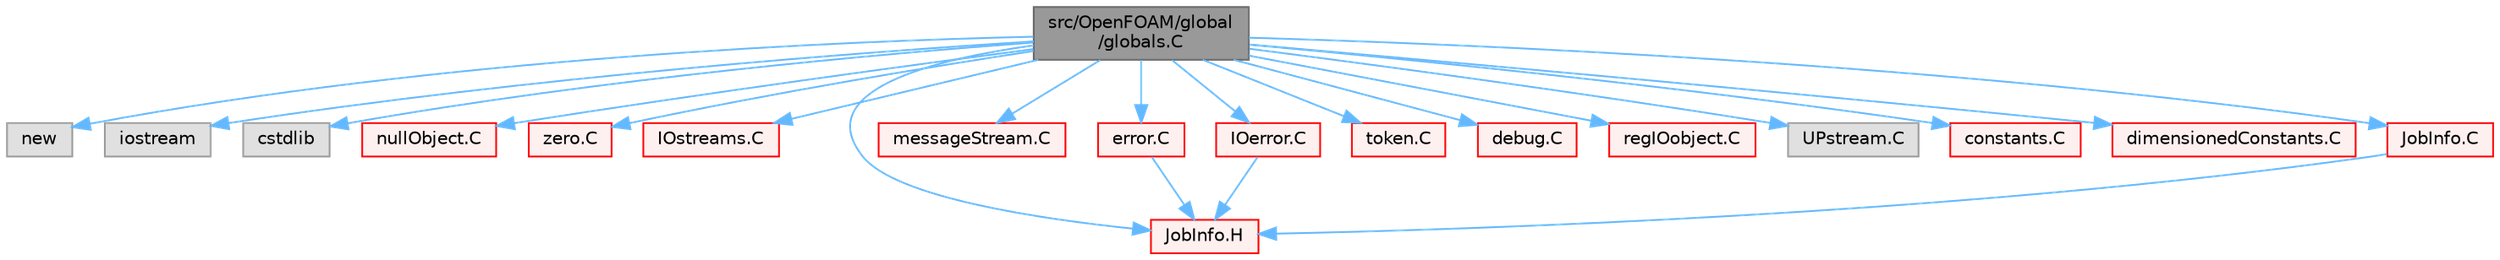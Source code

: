 digraph "src/OpenFOAM/global/globals.C"
{
 // LATEX_PDF_SIZE
  bgcolor="transparent";
  edge [fontname=Helvetica,fontsize=10,labelfontname=Helvetica,labelfontsize=10];
  node [fontname=Helvetica,fontsize=10,shape=box,height=0.2,width=0.4];
  Node1 [id="Node000001",label="src/OpenFOAM/global\l/globals.C",height=0.2,width=0.4,color="gray40", fillcolor="grey60", style="filled", fontcolor="black",tooltip="Define the globals used in the OpenFOAM library. It is important that these are constructed in the ap..."];
  Node1 -> Node2 [id="edge1_Node000001_Node000002",color="steelblue1",style="solid",tooltip=" "];
  Node2 [id="Node000002",label="new",height=0.2,width=0.4,color="grey60", fillcolor="#E0E0E0", style="filled",tooltip=" "];
  Node1 -> Node3 [id="edge2_Node000001_Node000003",color="steelblue1",style="solid",tooltip=" "];
  Node3 [id="Node000003",label="iostream",height=0.2,width=0.4,color="grey60", fillcolor="#E0E0E0", style="filled",tooltip=" "];
  Node1 -> Node4 [id="edge3_Node000001_Node000004",color="steelblue1",style="solid",tooltip=" "];
  Node4 [id="Node000004",label="cstdlib",height=0.2,width=0.4,color="grey60", fillcolor="#E0E0E0", style="filled",tooltip=" "];
  Node1 -> Node5 [id="edge4_Node000001_Node000005",color="steelblue1",style="solid",tooltip=" "];
  Node5 [id="Node000005",label="nullObject.C",height=0.2,width=0.4,color="red", fillcolor="#FFF0F0", style="filled",URL="$nullObject_8C.html",tooltip=" "];
  Node1 -> Node9 [id="edge5_Node000001_Node000009",color="steelblue1",style="solid",tooltip=" "];
  Node9 [id="Node000009",label="zero.C",height=0.2,width=0.4,color="red", fillcolor="#FFF0F0", style="filled",URL="$zero_8C.html",tooltip=" "];
  Node1 -> Node39 [id="edge6_Node000001_Node000039",color="steelblue1",style="solid",tooltip=" "];
  Node39 [id="Node000039",label="IOstreams.C",height=0.2,width=0.4,color="red", fillcolor="#FFF0F0", style="filled",URL="$IOstreams_8C.html",tooltip=" "];
  Node1 -> Node106 [id="edge7_Node000001_Node000106",color="steelblue1",style="solid",tooltip=" "];
  Node106 [id="Node000106",label="JobInfo.H",height=0.2,width=0.4,color="red", fillcolor="#FFF0F0", style="filled",URL="$JobInfo_8H.html",tooltip=" "];
  Node1 -> Node150 [id="edge8_Node000001_Node000150",color="steelblue1",style="solid",tooltip=" "];
  Node150 [id="Node000150",label="messageStream.C",height=0.2,width=0.4,color="red", fillcolor="#FFF0F0", style="filled",URL="$messageStream_8C.html",tooltip=" "];
  Node1 -> Node179 [id="edge9_Node000001_Node000179",color="steelblue1",style="solid",tooltip=" "];
  Node179 [id="Node000179",label="error.C",height=0.2,width=0.4,color="red", fillcolor="#FFF0F0", style="filled",URL="$error_8C.html",tooltip=" "];
  Node179 -> Node106 [id="edge10_Node000179_Node000106",color="steelblue1",style="solid",tooltip=" "];
  Node1 -> Node187 [id="edge11_Node000001_Node000187",color="steelblue1",style="solid",tooltip=" "];
  Node187 [id="Node000187",label="IOerror.C",height=0.2,width=0.4,color="red", fillcolor="#FFF0F0", style="filled",URL="$IOerror_8C.html",tooltip=" "];
  Node187 -> Node106 [id="edge12_Node000187_Node000106",color="steelblue1",style="solid",tooltip=" "];
  Node1 -> Node188 [id="edge13_Node000001_Node000188",color="steelblue1",style="solid",tooltip=" "];
  Node188 [id="Node000188",label="token.C",height=0.2,width=0.4,color="red", fillcolor="#FFF0F0", style="filled",URL="$token_8C.html",tooltip=" "];
  Node1 -> Node189 [id="edge14_Node000001_Node000189",color="steelblue1",style="solid",tooltip=" "];
  Node189 [id="Node000189",label="debug.C",height=0.2,width=0.4,color="red", fillcolor="#FFF0F0", style="filled",URL="$debug_8C.html",tooltip="Class for handling debugging switches."];
  Node1 -> Node198 [id="edge15_Node000001_Node000198",color="steelblue1",style="solid",tooltip=" "];
  Node198 [id="Node000198",label="regIOobject.C",height=0.2,width=0.4,color="red", fillcolor="#FFF0F0", style="filled",URL="$regIOobject_8C.html",tooltip=" "];
  Node1 -> Node362 [id="edge16_Node000001_Node000362",color="steelblue1",style="solid",tooltip=" "];
  Node362 [id="Node000362",label="UPstream.C",height=0.2,width=0.4,color="grey60", fillcolor="#E0E0E0", style="filled",tooltip=" "];
  Node1 -> Node363 [id="edge17_Node000001_Node000363",color="steelblue1",style="solid",tooltip=" "];
  Node363 [id="Node000363",label="constants.C",height=0.2,width=0.4,color="red", fillcolor="#FFF0F0", style="filled",URL="$constants_8C.html",tooltip=" "];
  Node1 -> Node378 [id="edge18_Node000001_Node000378",color="steelblue1",style="solid",tooltip=" "];
  Node378 [id="Node000378",label="dimensionedConstants.C",height=0.2,width=0.4,color="red", fillcolor="#FFF0F0", style="filled",URL="$dimensionedConstants_8C.html",tooltip=" "];
  Node1 -> Node379 [id="edge19_Node000001_Node000379",color="steelblue1",style="solid",tooltip=" "];
  Node379 [id="Node000379",label="JobInfo.C",height=0.2,width=0.4,color="red", fillcolor="#FFF0F0", style="filled",URL="$JobInfo_8C.html",tooltip=" "];
  Node379 -> Node106 [id="edge20_Node000379_Node000106",color="steelblue1",style="solid",tooltip=" "];
}
